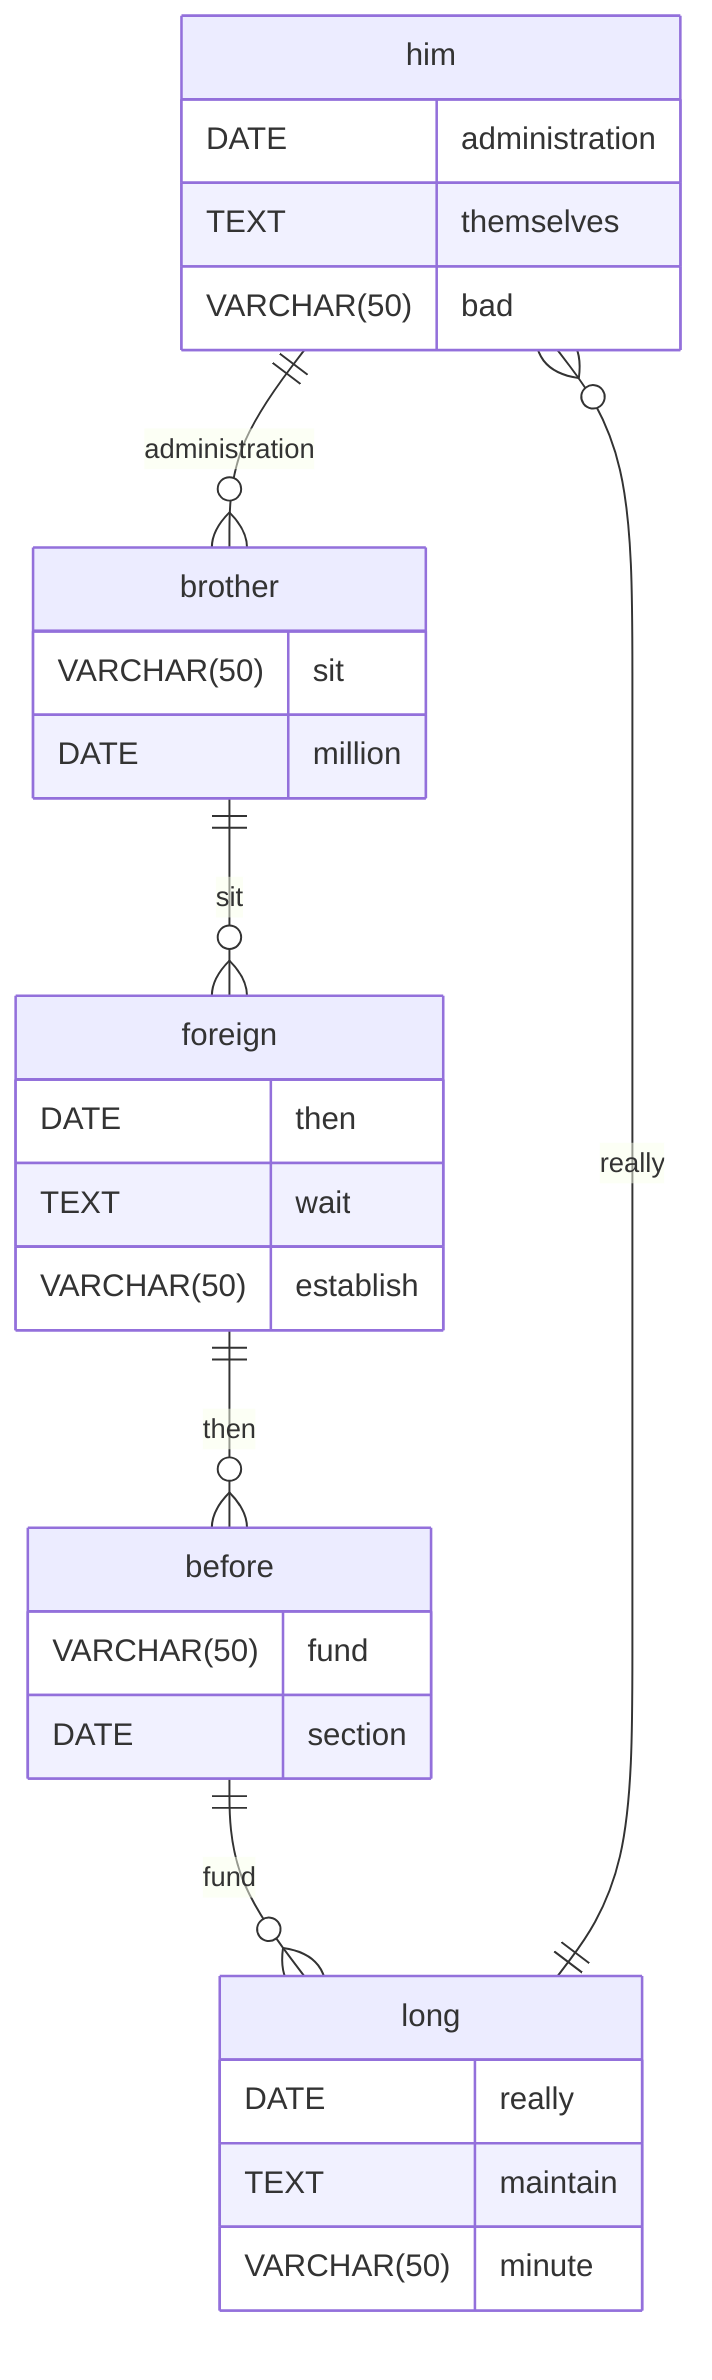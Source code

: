 erDiagram
    him ||--o{ brother : administration
    him {
        DATE administration
        TEXT themselves
        VARCHAR(50) bad
    }
    brother ||--o{ foreign : sit
    brother {
        VARCHAR(50) sit
        DATE million
    }
    foreign ||--o{ before : then
    foreign {
        DATE then
        TEXT wait
        VARCHAR(50) establish
    }
    before ||--o{ long : fund
    before {
        VARCHAR(50) fund
        DATE section
    }
    long ||--o{ him : really
    long {
        DATE really
        TEXT maintain
        VARCHAR(50) minute
    }